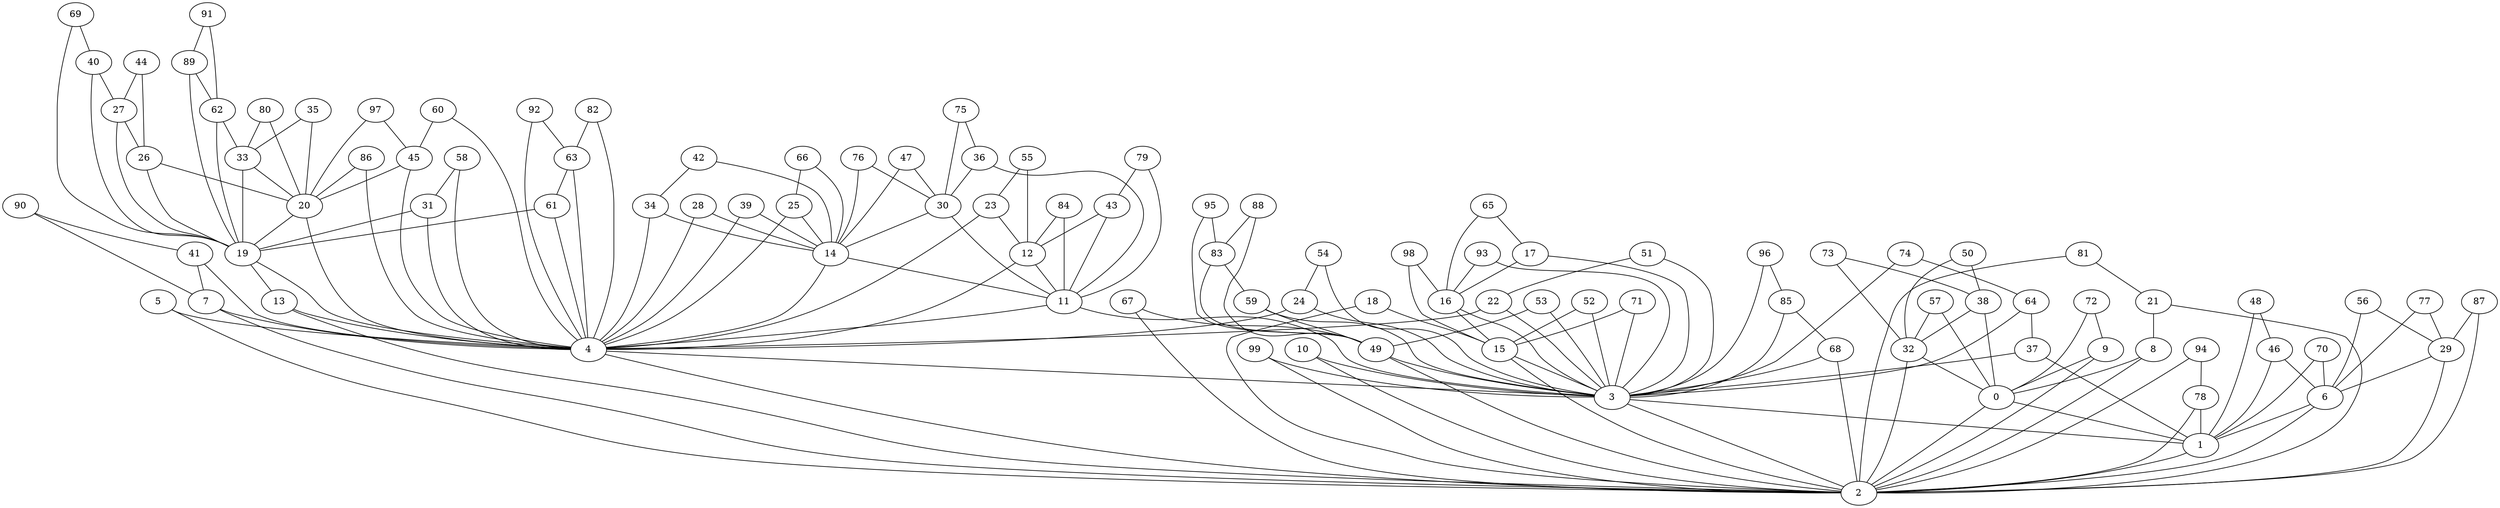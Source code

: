 graph G {
    "50" -- "38";
    "41" -- "4";
    "86" -- "20";
    "57" -- "32";
    "52" -- "3";
    "6" -- "1";
    "67" -- "2";
    "71" -- "15";
    "5" -- "2";
    "78" -- "2";
    "24" -- "3";
    "40" -- "19";
    "32" -- "0";
    "83" -- "49";
    "48" -- "46";
    "19" -- "4";
    "35" -- "20";
    "65" -- "16";
    "38" -- "32";
    "53" -- "49";
    "84" -- "11";
    "51" -- "3";
    "66" -- "25";
    "81" -- "21";
    "68" -- "2";
    "41" -- "7";
    "92" -- "63";
    "6" -- "2";
    "70" -- "6";
    "5" -- "4";
    "64" -- "3";
    "72" -- "9";
    "82" -- "4";
    "21" -- "8";
    "85" -- "3";
    "32" -- "2";
    "56" -- "29";
    "40" -- "27";
    "85" -- "68";
    "0" -- "1";
    "90" -- "41";
    "73" -- "38";
    "95" -- "83";
    "36" -- "11";
    "96" -- "85";
    "52" -- "15";
    "74" -- "3";
    "63" -- "61";
    "78" -- "1";
    "99" -- "2";
    "16" -- "15";
    "91" -- "62";
    "18" -- "2";
    "80" -- "33";
    "11" -- "3";
    "42" -- "34";
    "12" -- "4";
    "31" -- "4";
    "17" -- "3";
    "33" -- "19";
    "44" -- "26";
    "55" -- "12";
    "26" -- "20";
    "97" -- "45";
    "29" -- "6";
    "96" -- "3";
    "69" -- "19";
    "47" -- "14";
    "34" -- "14";
    "68" -- "3";
    "49" -- "2";
    "28" -- "14";
    "76" -- "30";
    "28" -- "4";
    "44" -- "27";
    "58" -- "4";
    "60" -- "45";
    "19" -- "13";
    "79" -- "43";
    "8" -- "0";
    "11" -- "4";
    "7" -- "2";
    "22" -- "3";
    "25" -- "14";
    "33" -- "20";
    "27" -- "19";
    "89" -- "19";
    "36" -- "30";
    "23" -- "12";
    "49" -- "3";
    "63" -- "4";
    "0" -- "2";
    "46" -- "6";
    "15" -- "3";
    "29" -- "2";
    "3" -- "1";
    "82" -- "63";
    "94" -- "78";
    "8" -- "2";
    "48" -- "1";
    "37" -- "1";
    "88" -- "49";
    "91" -- "89";
    "22" -- "4";
    "14" -- "11";
    "64" -- "37";
    "66" -- "14";
    "59" -- "3";
    "81" -- "2";
    "17" -- "16";
    "60" -- "4";
    "90" -- "7";
    "10" -- "3";
    "98" -- "16";
    "13" -- "4";
    "13" -- "2";
    "77" -- "6";
    "24" -- "4";
    "16" -- "3";
    "93" -- "3";
    "75" -- "36";
    "37" -- "3";
    "80" -- "20";
    "47" -- "30";
    "99" -- "3";
    "30" -- "11";
    "54" -- "3";
    "88" -- "83";
    "87" -- "29";
    "3" -- "2";
    "70" -- "1";
    "71" -- "3";
    "45" -- "20";
    "31" -- "19";
    "53" -- "3";
    "87" -- "2";
    "9" -- "0";
    "54" -- "24";
    "4" -- "3";
    "4" -- "2";
    "7" -- "4";
    "92" -- "4";
    "98" -- "15";
    "30" -- "14";
    "26" -- "19";
    "46" -- "1";
    "50" -- "32";
    "55" -- "23";
    "65" -- "17";
    "45" -- "4";
    "74" -- "64";
    "59" -- "49";
    "72" -- "0";
    "62" -- "19";
    "1" -- "2";
    "42" -- "14";
    "43" -- "11";
    "9" -- "2";
    "57" -- "0";
    "97" -- "20";
    "83" -- "59";
    "95" -- "49";
    "51" -- "22";
    "75" -- "30";
    "23" -- "4";
    "76" -- "14";
    "18" -- "15";
    "34" -- "4";
    "79" -- "11";
    "89" -- "62";
    "62" -- "33";
    "61" -- "4";
    "35" -- "33";
    "61" -- "19";
    "39" -- "14";
    "14" -- "4";
    "10" -- "2";
    "38" -- "0";
    "25" -- "4";
    "77" -- "29";
    "86" -- "4";
    "73" -- "32";
    "20" -- "4";
    "12" -- "11";
    "20" -- "19";
    "39" -- "4";
    "84" -- "12";
    "27" -- "26";
    "21" -- "2";
    "94" -- "2";
    "93" -- "16";
    "58" -- "31";
    "67" -- "49";
    "56" -- "6";
    "43" -- "12";
    "15" -- "2";
    "69" -- "40";
}
